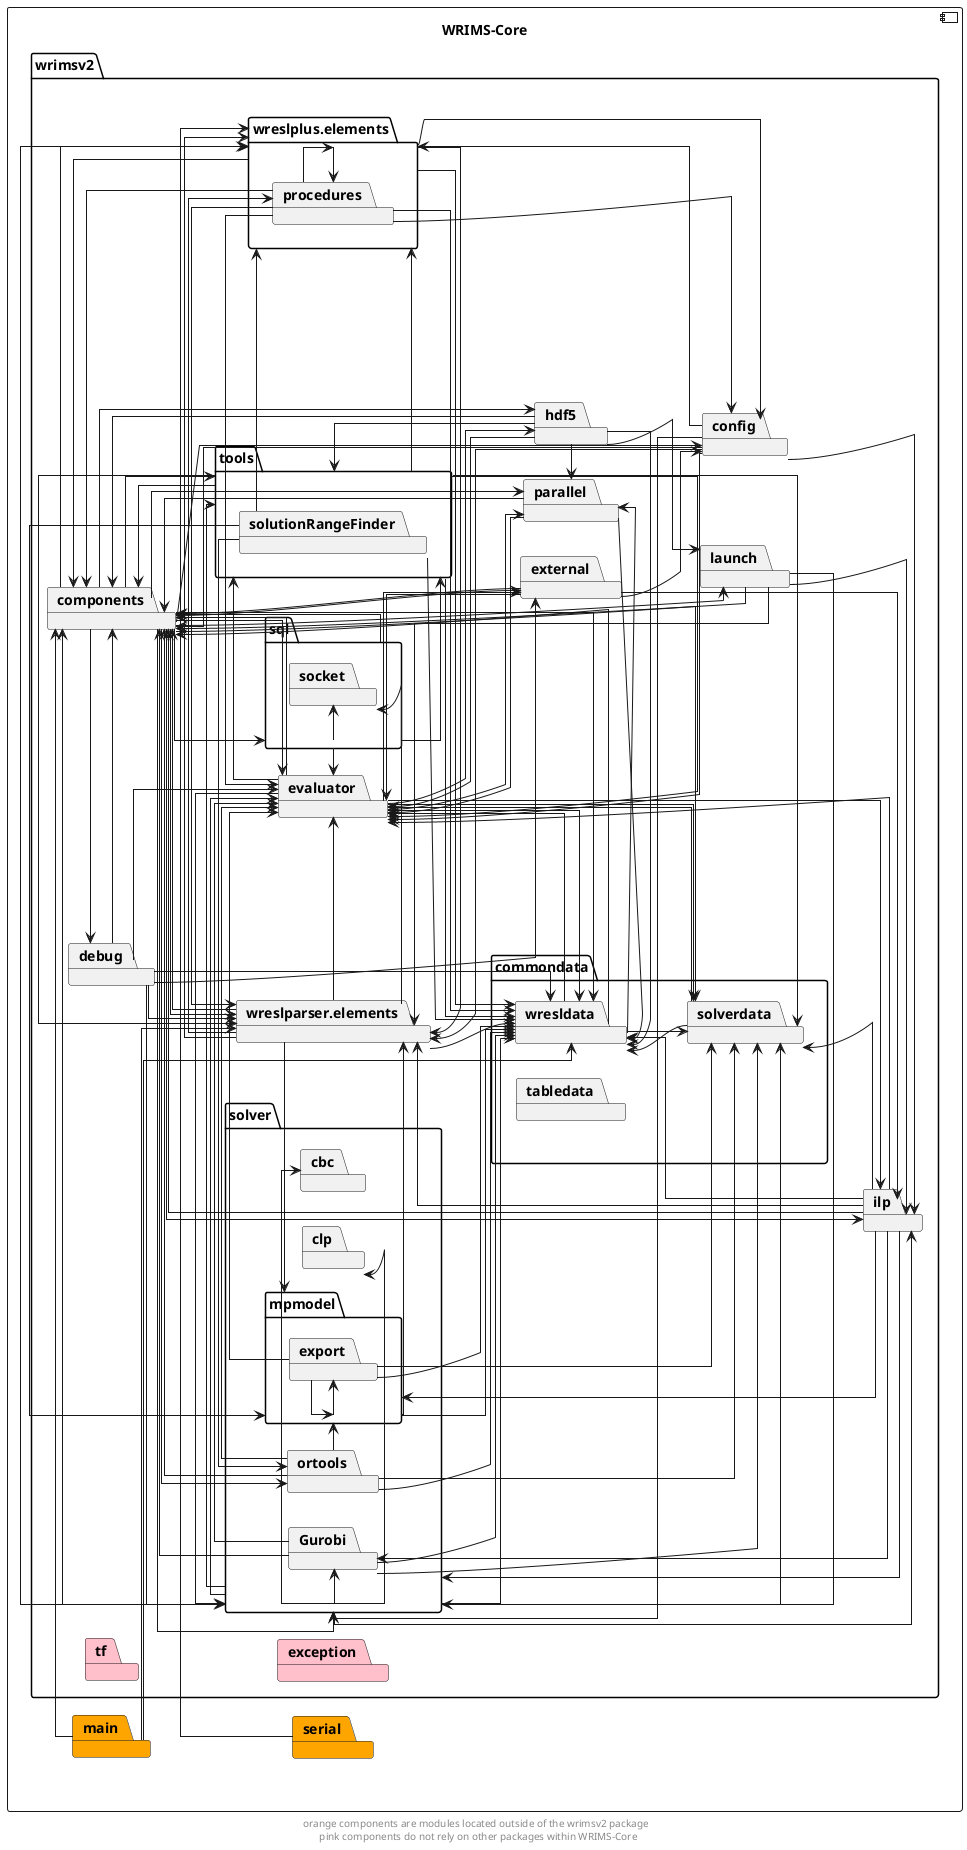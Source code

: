 @startuml
left to right direction
skinparam linetype ortho

component wrims_core as "WRIMS-Core" {
    package main #orange
    package serial #orange
    package wrimsv2 {
        package commondata {
            package solverdata
            package tabledata
            package wresldata
        }
        package components
        package config
        package debug
        package evaluator
        package exception #pink
        package external
        package hdf5
        package ilp
        package launch
        package parallel
        package solver {
            package cbc
            package clp
            package Gurobi
            package mpmodel {
                package export
            }
            package ortools
        }
        package sql {
            package socket
        }
        package tf #pink
        package tools {
            package solutionRangeFinder
        }
        package wreslparser.elements
        package wreslplus.elements {
            package procedures
        }
    }
}


main -> components
main -> wreslparser.elements
main --> wresldata

serial -> wreslplus.elements

solverdata --> wresldata
solverdata -> evaluator

wresldata -> evaluator
wresldata -> components
wresldata -> solverdata
wresldata -> parallel

components -> wresldata
components --> evaluator
components -> external
components -> ortools
components -> ilp
components -> solver
components -> wreslparser.elements
components -> wreslplus.elements
components -> solverdata
components -> config
components -> hdf5
components -> launch
components -> sql
components -> tools
components -> debug
components -> parallel

config -> components
config --> evaluator
config --> ilp
config -> solver
config -> wreslplus.elements
config -> wreslparser.elements

debug -> components
debug --> wreslparser.elements
debug -> solver
debug -> wresldata
debug -> evaluator
debug -> external

evaluator -> wresldata
evaluator -> components
evaluator --> parallel
evaluator -> tools
evaluator -> hdf5
evaluator -> solver
evaluator --> external
evaluator -> solverdata
evaluator -> ilp

external -> components
external -> evaluator
external -> ilp
external --> config

hdf5 -> components
hdf5 --> evaluator
hdf5 --> launch
hdf5 -> wresldata
hdf5 -> parallel
hdf5 -> tools

ilp -> solverdata
ilp -> wresldata
ilp -> components
ilp -> evaluator
ilp -> solver
ilp -> Gurobi
ilp -> mpmodel
ilp -> wreslparser.elements

launch -> ilp
launch -> components
launch -> wreslparser.elements
launch -> solver

parallel -> components
parallel -> wresldata
parallel -> evaluator

Gurobi -> wresldata
Gurobi -> solverdata
Gurobi -> components
Gurobi -> evaluator

export -> solverdata
export -> wresldata
export -> evaluator
export -> mpmodel

mpmodel -> wresldata
mpmodel -> export
mpmodel -> wreslparser.elements

ortools -> solverdata
ortools -> components
ortools -> evaluator
ortools -> wresldata
ortools -> mpmodel

solver -> wresldata
solver -> components
solver -> evaluator
solver -> solverdata
solver -> ilp
solver -> cbc
solver -> tools
solver -> wreslplus.elements
solver -> Gurobi
solver -> clp

sql -> components
sql -> tools
sql -> evaluator
sql -> socket

solutionRangeFinder -> mpmodel
solutionRangeFinder -> ortools
solutionRangeFinder -> wreslplus.elements
solutionRangeFinder -> wresldata

tools -> solverdata
tools -> components
tools -> evaluator
tools -> wresldata
tools -> wreslplus.elements
tools -> wreslparser.elements

wreslparser.elements -> wresldata
wreslparser.elements -> components
wreslparser.elements -> wreslplus.elements
wreslparser.elements -> evaluator
wreslparser.elements -> mpmodel
wreslparser.elements -> socket
wreslparser.elements -> procedures

procedures -> components
procedures -> wresldata
procedures -> config
procedures -> wreslplus.elements
procedures -> evaluator
procedures -> wreslparser.elements

wreslplus.elements -> wresldata
wreslplus.elements -> procedures
wreslplus.elements -> wreslparser.elements
wreslplus.elements -> components
wreslplus.elements -> config

' The following relationships are hidden and used to format the diagram. They do not represent actual dependencies.
solver -d[hidden]-> commondata
tf -d[hidden]-> exception

footer "orange components are modules located outside of the wrimsv2 package \n pink components do not rely on other packages within WRIMS-Core"

@enduml
